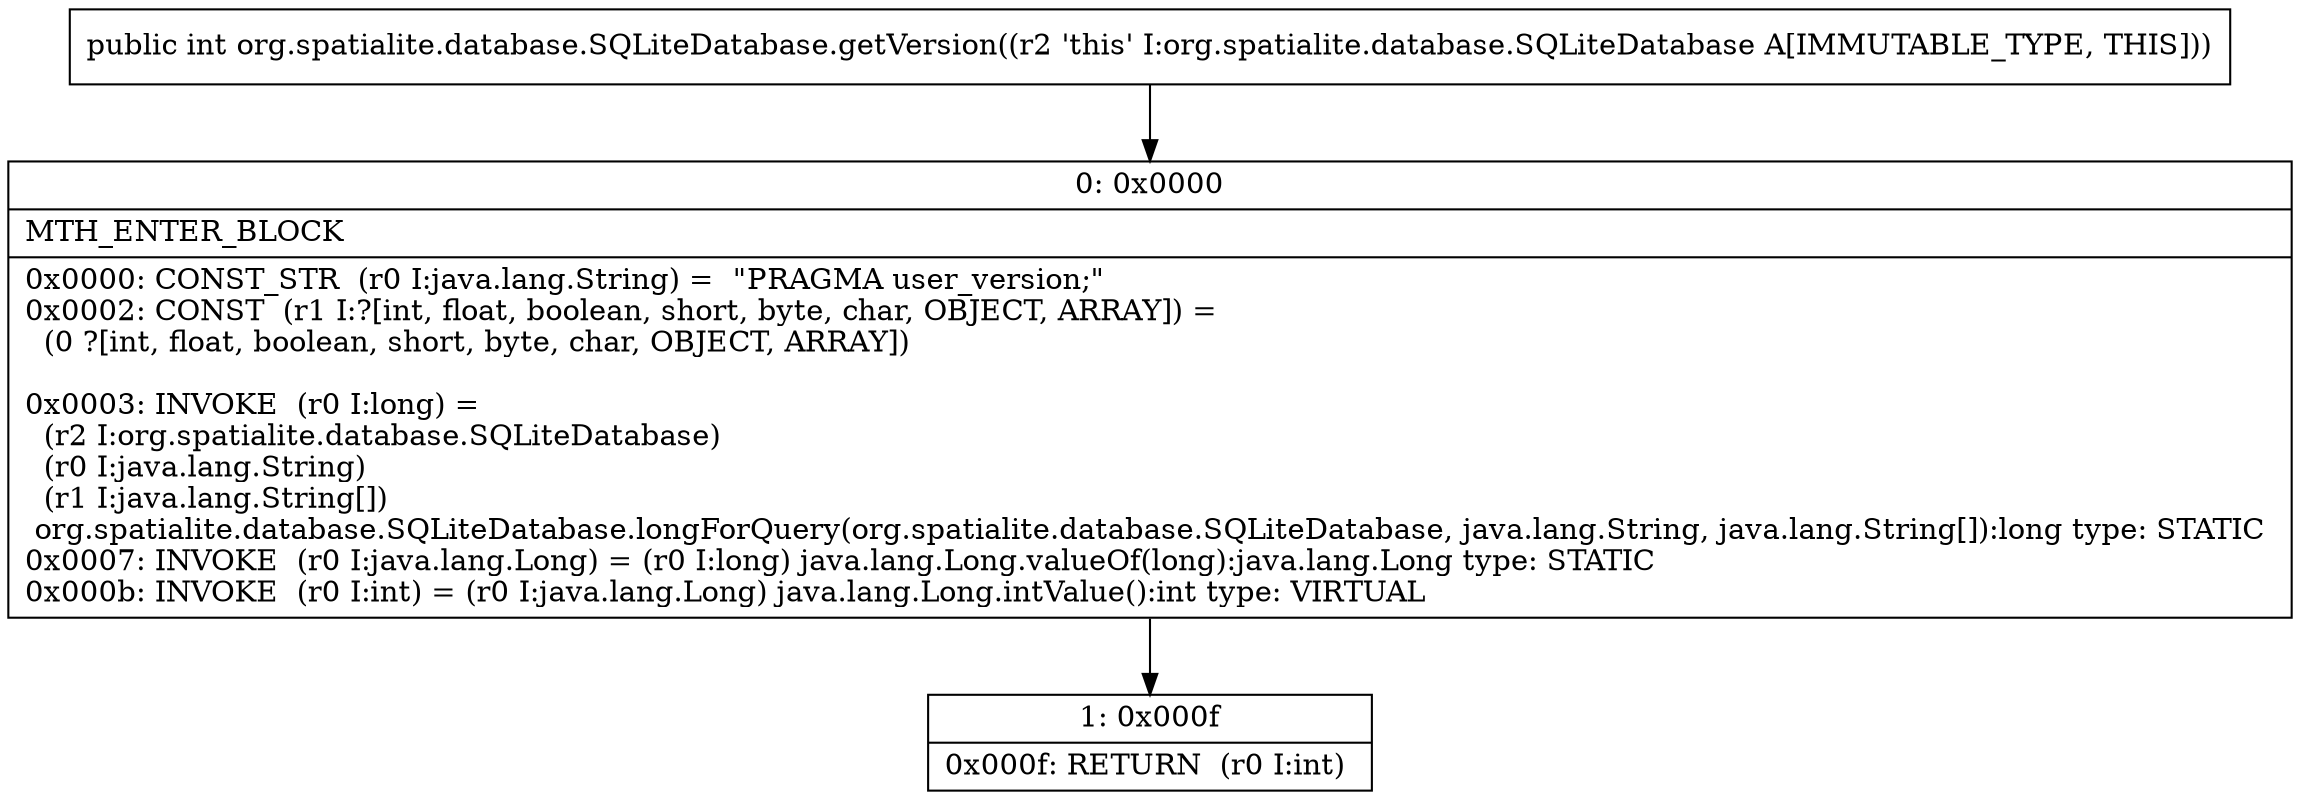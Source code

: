digraph "CFG fororg.spatialite.database.SQLiteDatabase.getVersion()I" {
Node_0 [shape=record,label="{0\:\ 0x0000|MTH_ENTER_BLOCK\l|0x0000: CONST_STR  (r0 I:java.lang.String) =  \"PRAGMA user_version;\" \l0x0002: CONST  (r1 I:?[int, float, boolean, short, byte, char, OBJECT, ARRAY]) = \l  (0 ?[int, float, boolean, short, byte, char, OBJECT, ARRAY])\l \l0x0003: INVOKE  (r0 I:long) = \l  (r2 I:org.spatialite.database.SQLiteDatabase)\l  (r0 I:java.lang.String)\l  (r1 I:java.lang.String[])\l org.spatialite.database.SQLiteDatabase.longForQuery(org.spatialite.database.SQLiteDatabase, java.lang.String, java.lang.String[]):long type: STATIC \l0x0007: INVOKE  (r0 I:java.lang.Long) = (r0 I:long) java.lang.Long.valueOf(long):java.lang.Long type: STATIC \l0x000b: INVOKE  (r0 I:int) = (r0 I:java.lang.Long) java.lang.Long.intValue():int type: VIRTUAL \l}"];
Node_1 [shape=record,label="{1\:\ 0x000f|0x000f: RETURN  (r0 I:int) \l}"];
MethodNode[shape=record,label="{public int org.spatialite.database.SQLiteDatabase.getVersion((r2 'this' I:org.spatialite.database.SQLiteDatabase A[IMMUTABLE_TYPE, THIS])) }"];
MethodNode -> Node_0;
Node_0 -> Node_1;
}

